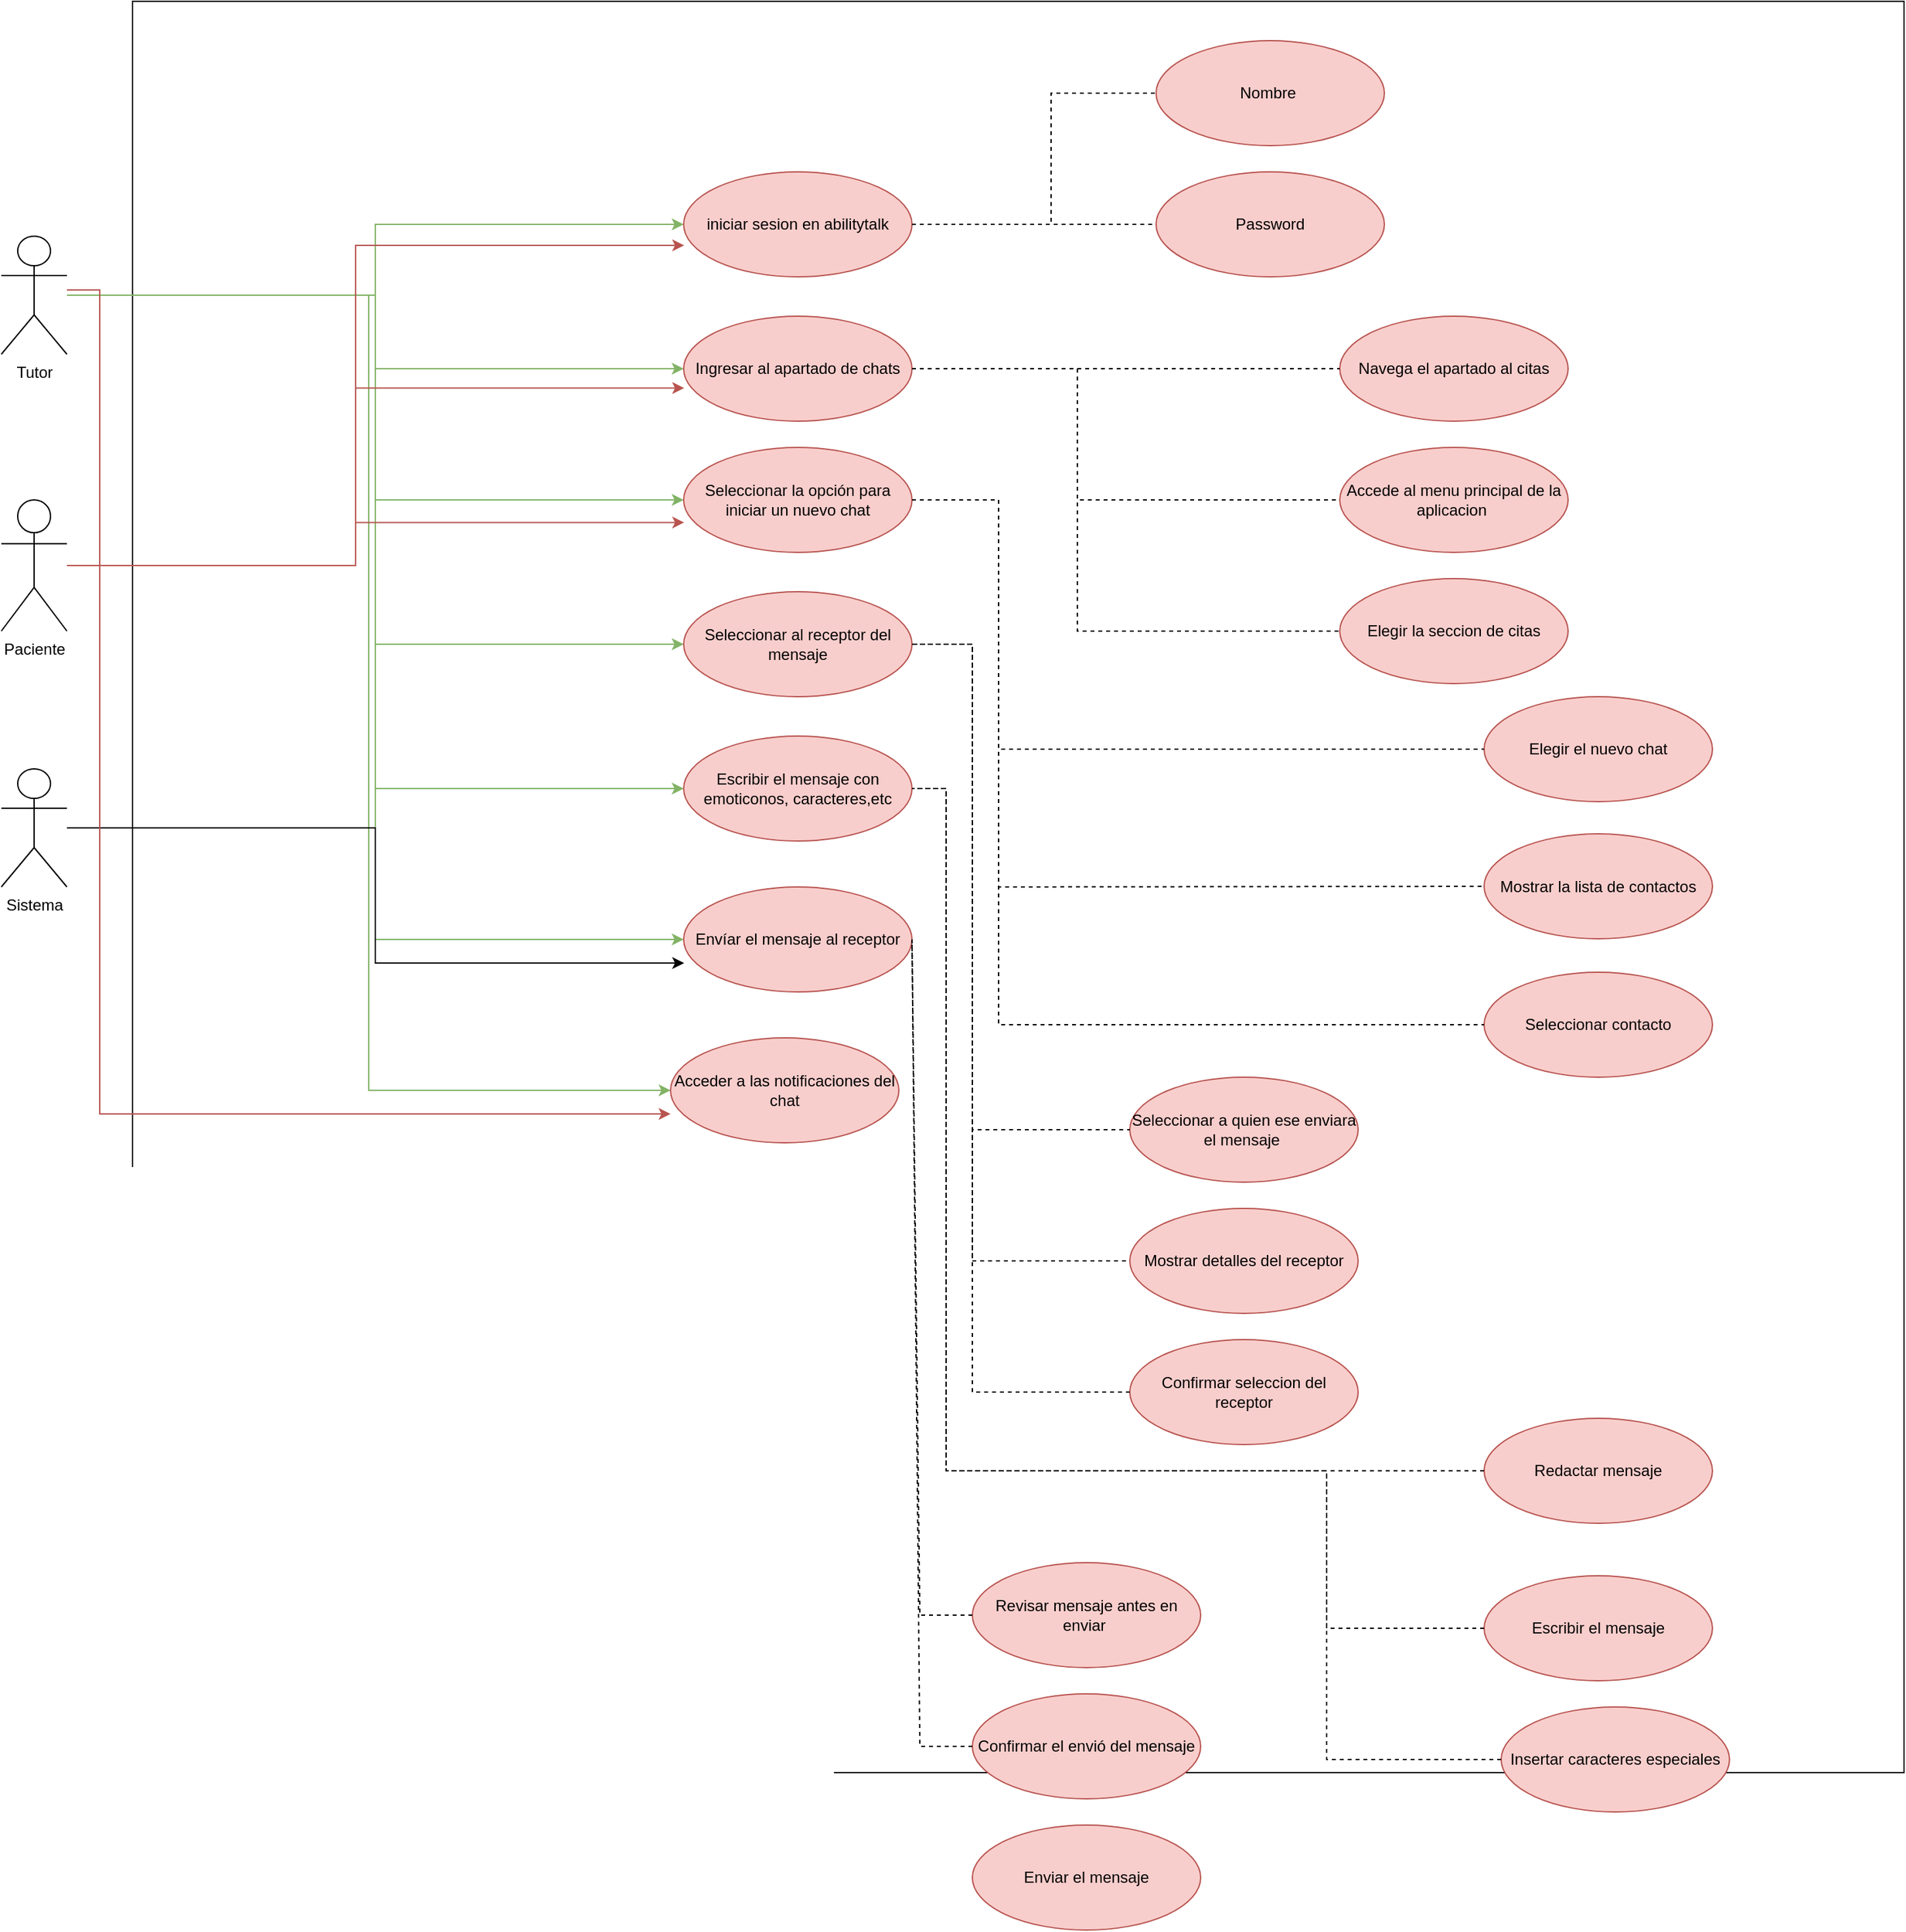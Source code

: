 <mxfile version="24.4.4" type="github">
  <diagram name="Página-1" id="CWgbCGPUpLPmtxGDH2ti">
    <mxGraphModel dx="1200" dy="1883" grid="1" gridSize="10" guides="1" tooltips="1" connect="1" arrows="1" fold="1" page="1" pageScale="1" pageWidth="827" pageHeight="1169" math="0" shadow="0">
      <root>
        <mxCell id="0" />
        <mxCell id="1" parent="0" />
        <mxCell id="JrbaMxCT-diLNAGKBusH-41" value="&lt;span style=&quot;color: rgba(0, 0, 0, 0); font-family: monospace; font-size: 0px; text-align: start; text-wrap: nowrap;&quot;&gt;%3CmxGraphModel%3E%3Croot%3E%3CmxCell%20id%3D%220%22%2F%3E%3CmxCell%20id%3D%221%22%20parent%3D%220%22%2F%3E%3CmxCell%20id%3D%222%22%20value%3D%22Mostrar%20detalles%20del%20receptor%22%20style%3D%22ellipse%3BwhiteSpace%3Dwrap%3Bhtml%3D1%3BfillColor%3D%23f8cecc%3BstrokeColor%3D%23b85450%3B%22%20vertex%3D%221%22%20parent%3D%221%22%3E%3CmxGeometry%20x%3D%221706%22%20y%3D%22840%22%20width%3D%22174%22%20height%3D%2280%22%20as%3D%22geometry%22%2F%3E%3C%2FmxCell%3E%3C%2Froot%3E%3C%2FmxGraphModel%3E&lt;/span&gt;" style="whiteSpace=wrap;html=1;aspect=fixed;" vertex="1" parent="1">
          <mxGeometry x="850" y="-90" width="1350" height="1350" as="geometry" />
        </mxCell>
        <mxCell id="JrbaMxCT-diLNAGKBusH-72" style="edgeStyle=orthogonalEdgeStyle;rounded=0;orthogonalLoop=1;jettySize=auto;html=1;fillColor=#d5e8d4;strokeColor=#82b366;" edge="1" parent="1" source="JrbaMxCT-diLNAGKBusH-42" target="JrbaMxCT-diLNAGKBusH-51">
          <mxGeometry relative="1" as="geometry" />
        </mxCell>
        <mxCell id="JrbaMxCT-diLNAGKBusH-73" style="edgeStyle=orthogonalEdgeStyle;rounded=0;orthogonalLoop=1;jettySize=auto;html=1;entryX=0;entryY=0.5;entryDx=0;entryDy=0;fillColor=#d5e8d4;strokeColor=#82b366;" edge="1" parent="1" source="JrbaMxCT-diLNAGKBusH-42" target="JrbaMxCT-diLNAGKBusH-52">
          <mxGeometry relative="1" as="geometry" />
        </mxCell>
        <mxCell id="JrbaMxCT-diLNAGKBusH-74" style="edgeStyle=orthogonalEdgeStyle;rounded=0;orthogonalLoop=1;jettySize=auto;html=1;entryX=0;entryY=0.5;entryDx=0;entryDy=0;fillColor=#d5e8d4;strokeColor=#82b366;" edge="1" parent="1" source="JrbaMxCT-diLNAGKBusH-42" target="JrbaMxCT-diLNAGKBusH-53">
          <mxGeometry relative="1" as="geometry" />
        </mxCell>
        <mxCell id="JrbaMxCT-diLNAGKBusH-76" style="edgeStyle=orthogonalEdgeStyle;rounded=0;orthogonalLoop=1;jettySize=auto;html=1;entryX=0;entryY=0.5;entryDx=0;entryDy=0;fillColor=#d5e8d4;strokeColor=#82b366;" edge="1" parent="1" source="JrbaMxCT-diLNAGKBusH-42" target="JrbaMxCT-diLNAGKBusH-54">
          <mxGeometry relative="1" as="geometry" />
        </mxCell>
        <mxCell id="JrbaMxCT-diLNAGKBusH-77" style="edgeStyle=orthogonalEdgeStyle;rounded=0;orthogonalLoop=1;jettySize=auto;html=1;entryX=0;entryY=0.5;entryDx=0;entryDy=0;fillColor=#d5e8d4;strokeColor=#82b366;" edge="1" parent="1" source="JrbaMxCT-diLNAGKBusH-42" target="JrbaMxCT-diLNAGKBusH-55">
          <mxGeometry relative="1" as="geometry" />
        </mxCell>
        <mxCell id="JrbaMxCT-diLNAGKBusH-78" style="edgeStyle=orthogonalEdgeStyle;rounded=0;orthogonalLoop=1;jettySize=auto;html=1;entryX=0;entryY=0.5;entryDx=0;entryDy=0;fillColor=#d5e8d4;strokeColor=#82b366;" edge="1" parent="1" source="JrbaMxCT-diLNAGKBusH-42" target="JrbaMxCT-diLNAGKBusH-56">
          <mxGeometry relative="1" as="geometry" />
        </mxCell>
        <mxCell id="JrbaMxCT-diLNAGKBusH-80" style="edgeStyle=orthogonalEdgeStyle;rounded=0;orthogonalLoop=1;jettySize=auto;html=1;entryX=0;entryY=0.5;entryDx=0;entryDy=0;fillColor=#d5e8d4;strokeColor=#82b366;" edge="1" parent="1" source="JrbaMxCT-diLNAGKBusH-42" target="JrbaMxCT-diLNAGKBusH-57">
          <mxGeometry relative="1" as="geometry" />
        </mxCell>
        <mxCell id="JrbaMxCT-diLNAGKBusH-42" value="Tutor&lt;div&gt;&lt;br&gt;&lt;/div&gt;" style="shape=umlActor;verticalLabelPosition=bottom;verticalAlign=top;html=1;outlineConnect=0;" vertex="1" parent="1">
          <mxGeometry x="750" y="89" width="50" height="90" as="geometry" />
        </mxCell>
        <mxCell id="JrbaMxCT-diLNAGKBusH-51" value="iniciar sesion en abilitytalk" style="ellipse;whiteSpace=wrap;html=1;fillColor=#f8cecc;strokeColor=#b85450;" vertex="1" parent="1">
          <mxGeometry x="1270" y="40" width="174" height="80" as="geometry" />
        </mxCell>
        <mxCell id="JrbaMxCT-diLNAGKBusH-52" value="Ingresar al apartado de chats" style="ellipse;whiteSpace=wrap;html=1;fillColor=#f8cecc;strokeColor=#b85450;" vertex="1" parent="1">
          <mxGeometry x="1270" y="150" width="174" height="80" as="geometry" />
        </mxCell>
        <mxCell id="JrbaMxCT-diLNAGKBusH-53" value="Seleccionar la opción para iniciar un nuevo chat" style="ellipse;whiteSpace=wrap;html=1;fillColor=#f8cecc;strokeColor=#b85450;" vertex="1" parent="1">
          <mxGeometry x="1270" y="250" width="174" height="80" as="geometry" />
        </mxCell>
        <mxCell id="JrbaMxCT-diLNAGKBusH-54" value="Seleccionar al receptor del mensaje" style="ellipse;whiteSpace=wrap;html=1;fillColor=#f8cecc;strokeColor=#b85450;" vertex="1" parent="1">
          <mxGeometry x="1270" y="360" width="174" height="80" as="geometry" />
        </mxCell>
        <mxCell id="JrbaMxCT-diLNAGKBusH-55" value="Escribir el mensaje con emoticonos, caracteres,etc" style="ellipse;whiteSpace=wrap;html=1;fillColor=#f8cecc;strokeColor=#b85450;" vertex="1" parent="1">
          <mxGeometry x="1270" y="470" width="174" height="80" as="geometry" />
        </mxCell>
        <mxCell id="JrbaMxCT-diLNAGKBusH-56" value="Envíar el mensaje al receptor" style="ellipse;whiteSpace=wrap;html=1;fillColor=#f8cecc;strokeColor=#b85450;" vertex="1" parent="1">
          <mxGeometry x="1270" y="585" width="174" height="80" as="geometry" />
        </mxCell>
        <mxCell id="JrbaMxCT-diLNAGKBusH-57" value="Acceder a las notificaciones del chat" style="ellipse;whiteSpace=wrap;html=1;fillColor=#f8cecc;strokeColor=#b85450;" vertex="1" parent="1">
          <mxGeometry x="1260" y="700" width="174" height="80" as="geometry" />
        </mxCell>
        <mxCell id="JrbaMxCT-diLNAGKBusH-59" value="Paciente&lt;div&gt;&lt;br&gt;&lt;/div&gt;" style="shape=umlActor;verticalLabelPosition=bottom;verticalAlign=top;html=1;outlineConnect=0;" vertex="1" parent="1">
          <mxGeometry x="750" y="290" width="50" height="100" as="geometry" />
        </mxCell>
        <mxCell id="JrbaMxCT-diLNAGKBusH-85" style="edgeStyle=orthogonalEdgeStyle;rounded=0;orthogonalLoop=1;jettySize=auto;html=1;entryX=0.002;entryY=0.7;entryDx=0;entryDy=0;entryPerimeter=0;fillColor=#f8cecc;strokeColor=#b85450;" edge="1" parent="1" source="JrbaMxCT-diLNAGKBusH-59" target="JrbaMxCT-diLNAGKBusH-51">
          <mxGeometry relative="1" as="geometry">
            <Array as="points">
              <mxPoint x="1020" y="340" />
              <mxPoint x="1020" y="96" />
            </Array>
          </mxGeometry>
        </mxCell>
        <mxCell id="JrbaMxCT-diLNAGKBusH-86" style="edgeStyle=orthogonalEdgeStyle;rounded=0;orthogonalLoop=1;jettySize=auto;html=1;entryX=0.002;entryY=0.685;entryDx=0;entryDy=0;entryPerimeter=0;fillColor=#f8cecc;strokeColor=#b85450;" edge="1" parent="1" source="JrbaMxCT-diLNAGKBusH-59" target="JrbaMxCT-diLNAGKBusH-52">
          <mxGeometry relative="1" as="geometry">
            <Array as="points">
              <mxPoint x="1020" y="340" />
              <mxPoint x="1020" y="205" />
            </Array>
          </mxGeometry>
        </mxCell>
        <mxCell id="JrbaMxCT-diLNAGKBusH-87" style="edgeStyle=orthogonalEdgeStyle;rounded=0;orthogonalLoop=1;jettySize=auto;html=1;entryX=0.002;entryY=0.715;entryDx=0;entryDy=0;entryPerimeter=0;fillColor=#f8cecc;strokeColor=#b85450;" edge="1" parent="1" source="JrbaMxCT-diLNAGKBusH-59" target="JrbaMxCT-diLNAGKBusH-53">
          <mxGeometry relative="1" as="geometry">
            <Array as="points">
              <mxPoint x="1020" y="340" />
              <mxPoint x="1020" y="307" />
            </Array>
          </mxGeometry>
        </mxCell>
        <mxCell id="JrbaMxCT-diLNAGKBusH-90" value="&lt;div&gt;Sistema&lt;/div&gt;&lt;div&gt;&lt;br&gt;&lt;/div&gt;" style="shape=umlActor;verticalLabelPosition=bottom;verticalAlign=top;html=1;outlineConnect=0;" vertex="1" parent="1">
          <mxGeometry x="750" y="495" width="50" height="90" as="geometry" />
        </mxCell>
        <mxCell id="JrbaMxCT-diLNAGKBusH-91" style="edgeStyle=orthogonalEdgeStyle;rounded=0;orthogonalLoop=1;jettySize=auto;html=1;entryX=0.002;entryY=0.725;entryDx=0;entryDy=0;entryPerimeter=0;" edge="1" parent="1" source="JrbaMxCT-diLNAGKBusH-90" target="JrbaMxCT-diLNAGKBusH-56">
          <mxGeometry relative="1" as="geometry" />
        </mxCell>
        <mxCell id="JrbaMxCT-diLNAGKBusH-97" value="Nombre&amp;nbsp;" style="ellipse;whiteSpace=wrap;html=1;fillColor=#f8cecc;strokeColor=#b85450;" vertex="1" parent="1">
          <mxGeometry x="1630" y="-60" width="174" height="80" as="geometry" />
        </mxCell>
        <mxCell id="JrbaMxCT-diLNAGKBusH-98" value="Password" style="ellipse;whiteSpace=wrap;html=1;fillColor=#f8cecc;strokeColor=#b85450;" vertex="1" parent="1">
          <mxGeometry x="1630" y="40" width="174" height="80" as="geometry" />
        </mxCell>
        <mxCell id="JrbaMxCT-diLNAGKBusH-99" value="" style="endArrow=none;dashed=1;html=1;rounded=0;exitX=1;exitY=0.5;exitDx=0;exitDy=0;" edge="1" parent="1" source="JrbaMxCT-diLNAGKBusH-51" target="JrbaMxCT-diLNAGKBusH-97">
          <mxGeometry width="50" height="50" relative="1" as="geometry">
            <mxPoint x="1480" y="90" as="sourcePoint" />
            <mxPoint x="1530" y="40" as="targetPoint" />
            <Array as="points">
              <mxPoint x="1550" y="80" />
              <mxPoint x="1550" y="-20" />
              <mxPoint x="1630" y="-20" />
            </Array>
          </mxGeometry>
        </mxCell>
        <mxCell id="JrbaMxCT-diLNAGKBusH-102" value="" style="endArrow=none;dashed=1;html=1;rounded=0;exitX=1;exitY=0.5;exitDx=0;exitDy=0;entryX=0;entryY=0.5;entryDx=0;entryDy=0;" edge="1" parent="1" source="JrbaMxCT-diLNAGKBusH-51" target="JrbaMxCT-diLNAGKBusH-98">
          <mxGeometry width="50" height="50" relative="1" as="geometry">
            <mxPoint x="1560" y="160" as="sourcePoint" />
            <mxPoint x="1610" y="110" as="targetPoint" />
          </mxGeometry>
        </mxCell>
        <mxCell id="JrbaMxCT-diLNAGKBusH-103" value="Navega el apartado al citas" style="ellipse;whiteSpace=wrap;html=1;fillColor=#f8cecc;strokeColor=#b85450;" vertex="1" parent="1">
          <mxGeometry x="1770" y="150" width="174" height="80" as="geometry" />
        </mxCell>
        <mxCell id="JrbaMxCT-diLNAGKBusH-104" value="Accede al menu principal de la aplicacion&amp;nbsp;" style="ellipse;whiteSpace=wrap;html=1;fillColor=#f8cecc;strokeColor=#b85450;" vertex="1" parent="1">
          <mxGeometry x="1770" y="250" width="174" height="80" as="geometry" />
        </mxCell>
        <mxCell id="JrbaMxCT-diLNAGKBusH-105" value="" style="endArrow=none;dashed=1;html=1;rounded=0;exitX=1;exitY=0.5;exitDx=0;exitDy=0;entryX=0;entryY=0.5;entryDx=0;entryDy=0;" edge="1" parent="1" source="JrbaMxCT-diLNAGKBusH-52" target="JrbaMxCT-diLNAGKBusH-103">
          <mxGeometry width="50" height="50" relative="1" as="geometry">
            <mxPoint x="1540" y="260" as="sourcePoint" />
            <mxPoint x="1590" y="210" as="targetPoint" />
          </mxGeometry>
        </mxCell>
        <mxCell id="JrbaMxCT-diLNAGKBusH-106" value="" style="endArrow=none;dashed=1;html=1;rounded=0;exitX=1;exitY=0.5;exitDx=0;exitDy=0;entryX=0;entryY=0.5;entryDx=0;entryDy=0;" edge="1" parent="1" source="JrbaMxCT-diLNAGKBusH-52" target="JrbaMxCT-diLNAGKBusH-104">
          <mxGeometry width="50" height="50" relative="1" as="geometry">
            <mxPoint x="1570" y="320" as="sourcePoint" />
            <mxPoint x="1620" y="270" as="targetPoint" />
            <Array as="points">
              <mxPoint x="1570" y="190" />
              <mxPoint x="1570" y="290" />
            </Array>
          </mxGeometry>
        </mxCell>
        <mxCell id="JrbaMxCT-diLNAGKBusH-107" value="Mostrar la lista de contactos" style="ellipse;whiteSpace=wrap;html=1;fillColor=#f8cecc;strokeColor=#b85450;" vertex="1" parent="1">
          <mxGeometry x="1880" y="544.5" width="174" height="80" as="geometry" />
        </mxCell>
        <mxCell id="JrbaMxCT-diLNAGKBusH-108" value="Elegir el nuevo chat" style="ellipse;whiteSpace=wrap;html=1;fillColor=#f8cecc;strokeColor=#b85450;" vertex="1" parent="1">
          <mxGeometry x="1880" y="440" width="174" height="80" as="geometry" />
        </mxCell>
        <mxCell id="JrbaMxCT-diLNAGKBusH-109" value="Elegir la seccion de citas" style="ellipse;whiteSpace=wrap;html=1;fillColor=#f8cecc;strokeColor=#b85450;" vertex="1" parent="1">
          <mxGeometry x="1770" y="350" width="174" height="80" as="geometry" />
        </mxCell>
        <mxCell id="JrbaMxCT-diLNAGKBusH-110" value="" style="endArrow=none;dashed=1;html=1;rounded=0;exitX=1;exitY=0.5;exitDx=0;exitDy=0;entryX=0;entryY=0.5;entryDx=0;entryDy=0;" edge="1" parent="1" source="JrbaMxCT-diLNAGKBusH-52" target="JrbaMxCT-diLNAGKBusH-109">
          <mxGeometry width="50" height="50" relative="1" as="geometry">
            <mxPoint x="1620" y="410" as="sourcePoint" />
            <mxPoint x="1650" y="370" as="targetPoint" />
            <Array as="points">
              <mxPoint x="1570" y="190" />
              <mxPoint x="1570" y="290" />
              <mxPoint x="1570" y="390" />
            </Array>
          </mxGeometry>
        </mxCell>
        <mxCell id="JrbaMxCT-diLNAGKBusH-112" style="edgeStyle=orthogonalEdgeStyle;rounded=0;orthogonalLoop=1;jettySize=auto;html=1;fillColor=#f8cecc;strokeColor=#b85450;" edge="1" parent="1">
          <mxGeometry relative="1" as="geometry">
            <mxPoint x="800" y="130" as="sourcePoint" />
            <mxPoint x="1260" y="758" as="targetPoint" />
            <Array as="points">
              <mxPoint x="825" y="130" />
              <mxPoint x="825" y="758" />
            </Array>
          </mxGeometry>
        </mxCell>
        <mxCell id="JrbaMxCT-diLNAGKBusH-116" value="Seleccionar contacto" style="ellipse;whiteSpace=wrap;html=1;fillColor=#f8cecc;strokeColor=#b85450;" vertex="1" parent="1">
          <mxGeometry x="1880" y="650" width="174" height="80" as="geometry" />
        </mxCell>
        <mxCell id="JrbaMxCT-diLNAGKBusH-117" value="" style="endArrow=none;dashed=1;html=1;rounded=0;exitX=1;exitY=0.5;exitDx=0;exitDy=0;entryX=0;entryY=0.5;entryDx=0;entryDy=0;" edge="1" parent="1" source="JrbaMxCT-diLNAGKBusH-53" target="JrbaMxCT-diLNAGKBusH-108">
          <mxGeometry width="50" height="50" relative="1" as="geometry">
            <mxPoint x="1660" y="540" as="sourcePoint" />
            <mxPoint x="1710" y="490" as="targetPoint" />
            <Array as="points">
              <mxPoint x="1510" y="290" />
              <mxPoint x="1510" y="480" />
            </Array>
          </mxGeometry>
        </mxCell>
        <mxCell id="JrbaMxCT-diLNAGKBusH-118" value="" style="endArrow=none;dashed=1;html=1;rounded=0;exitX=1;exitY=0.5;exitDx=0;exitDy=0;entryX=0;entryY=0.5;entryDx=0;entryDy=0;" edge="1" parent="1" source="JrbaMxCT-diLNAGKBusH-53" target="JrbaMxCT-diLNAGKBusH-107">
          <mxGeometry width="50" height="50" relative="1" as="geometry">
            <mxPoint x="1660" y="590" as="sourcePoint" />
            <mxPoint x="1710" y="540" as="targetPoint" />
            <Array as="points">
              <mxPoint x="1510" y="290" />
              <mxPoint x="1510" y="585" />
            </Array>
          </mxGeometry>
        </mxCell>
        <mxCell id="JrbaMxCT-diLNAGKBusH-119" value="" style="endArrow=none;dashed=1;html=1;rounded=0;exitX=1;exitY=0.5;exitDx=0;exitDy=0;entryX=0;entryY=0.5;entryDx=0;entryDy=0;" edge="1" parent="1" source="JrbaMxCT-diLNAGKBusH-53" target="JrbaMxCT-diLNAGKBusH-116">
          <mxGeometry width="50" height="50" relative="1" as="geometry">
            <mxPoint x="1640" y="720" as="sourcePoint" />
            <mxPoint x="1690" y="670" as="targetPoint" />
            <Array as="points">
              <mxPoint x="1510" y="290" />
              <mxPoint x="1510" y="690" />
            </Array>
          </mxGeometry>
        </mxCell>
        <mxCell id="JrbaMxCT-diLNAGKBusH-120" style="edgeStyle=orthogonalEdgeStyle;rounded=0;orthogonalLoop=1;jettySize=auto;html=1;exitX=0.5;exitY=1;exitDx=0;exitDy=0;" edge="1" parent="1" source="JrbaMxCT-diLNAGKBusH-41" target="JrbaMxCT-diLNAGKBusH-41">
          <mxGeometry relative="1" as="geometry" />
        </mxCell>
        <mxCell id="JrbaMxCT-diLNAGKBusH-122" value="Seleccionar a quien ese enviara el mensaje&amp;nbsp;" style="ellipse;whiteSpace=wrap;html=1;fillColor=#f8cecc;strokeColor=#b85450;" vertex="1" parent="1">
          <mxGeometry x="1610" y="730" width="174" height="80" as="geometry" />
        </mxCell>
        <mxCell id="JrbaMxCT-diLNAGKBusH-123" value="Mostrar detalles del receptor" style="ellipse;whiteSpace=wrap;html=1;fillColor=#f8cecc;strokeColor=#b85450;" vertex="1" parent="1">
          <mxGeometry x="1610" y="830" width="174" height="80" as="geometry" />
        </mxCell>
        <mxCell id="JrbaMxCT-diLNAGKBusH-124" value="Confirmar seleccion del receptor" style="ellipse;whiteSpace=wrap;html=1;fillColor=#f8cecc;strokeColor=#b85450;" vertex="1" parent="1">
          <mxGeometry x="1610" y="930" width="174" height="80" as="geometry" />
        </mxCell>
        <mxCell id="JrbaMxCT-diLNAGKBusH-125" value="" style="endArrow=none;dashed=1;html=1;rounded=0;exitX=1;exitY=0.5;exitDx=0;exitDy=0;entryX=0;entryY=0.5;entryDx=0;entryDy=0;" edge="1" parent="1" source="JrbaMxCT-diLNAGKBusH-54" target="JrbaMxCT-diLNAGKBusH-122">
          <mxGeometry width="50" height="50" relative="1" as="geometry">
            <mxPoint x="1600" y="850" as="sourcePoint" />
            <mxPoint x="1650" y="800" as="targetPoint" />
            <Array as="points">
              <mxPoint x="1490" y="400" />
              <mxPoint x="1490" y="770" />
            </Array>
          </mxGeometry>
        </mxCell>
        <mxCell id="JrbaMxCT-diLNAGKBusH-127" value="" style="endArrow=none;dashed=1;html=1;rounded=0;entryX=0;entryY=0.5;entryDx=0;entryDy=0;exitX=1;exitY=0.5;exitDx=0;exitDy=0;" edge="1" parent="1" source="JrbaMxCT-diLNAGKBusH-54" target="JrbaMxCT-diLNAGKBusH-123">
          <mxGeometry width="50" height="50" relative="1" as="geometry">
            <mxPoint x="1450" y="860" as="sourcePoint" />
            <mxPoint x="1500" y="810" as="targetPoint" />
            <Array as="points">
              <mxPoint x="1490" y="400" />
              <mxPoint x="1490" y="870" />
            </Array>
          </mxGeometry>
        </mxCell>
        <mxCell id="JrbaMxCT-diLNAGKBusH-129" value="" style="endArrow=none;dashed=1;html=1;rounded=0;entryX=1;entryY=0.5;entryDx=0;entryDy=0;exitX=0;exitY=0.5;exitDx=0;exitDy=0;" edge="1" parent="1" source="JrbaMxCT-diLNAGKBusH-124" target="JrbaMxCT-diLNAGKBusH-54">
          <mxGeometry width="50" height="50" relative="1" as="geometry">
            <mxPoint x="1480.002" y="1040" as="sourcePoint" />
            <mxPoint x="1518.03" y="740" as="targetPoint" />
            <Array as="points">
              <mxPoint x="1490" y="970" />
              <mxPoint x="1490" y="940" />
              <mxPoint x="1490" y="400" />
            </Array>
          </mxGeometry>
        </mxCell>
        <mxCell id="JrbaMxCT-diLNAGKBusH-130" value="Redactar mensaje" style="ellipse;whiteSpace=wrap;html=1;fillColor=#f8cecc;strokeColor=#b85450;" vertex="1" parent="1">
          <mxGeometry x="1880" y="990" width="174" height="80" as="geometry" />
        </mxCell>
        <mxCell id="JrbaMxCT-diLNAGKBusH-131" value="Escribir el mensaje" style="ellipse;whiteSpace=wrap;html=1;fillColor=#f8cecc;strokeColor=#b85450;" vertex="1" parent="1">
          <mxGeometry x="1880" y="1110" width="174" height="80" as="geometry" />
        </mxCell>
        <mxCell id="JrbaMxCT-diLNAGKBusH-132" value="Insertar caracteres especiales" style="ellipse;whiteSpace=wrap;html=1;fillColor=#f8cecc;strokeColor=#b85450;" vertex="1" parent="1">
          <mxGeometry x="1893" y="1210" width="174" height="80" as="geometry" />
        </mxCell>
        <mxCell id="JrbaMxCT-diLNAGKBusH-136" value="" style="endArrow=none;dashed=1;html=1;rounded=0;exitX=0;exitY=0.5;exitDx=0;exitDy=0;entryX=1;entryY=0.5;entryDx=0;entryDy=0;" edge="1" parent="1" source="JrbaMxCT-diLNAGKBusH-130" target="JrbaMxCT-diLNAGKBusH-55">
          <mxGeometry width="50" height="50" relative="1" as="geometry">
            <mxPoint x="1899" y="1050" as="sourcePoint" />
            <mxPoint x="1470" y="540" as="targetPoint" />
            <Array as="points">
              <mxPoint x="1470" y="1030" />
              <mxPoint x="1470" y="510" />
            </Array>
          </mxGeometry>
        </mxCell>
        <mxCell id="JrbaMxCT-diLNAGKBusH-139" value="" style="endArrow=none;dashed=1;html=1;rounded=0;entryX=1;entryY=0.5;entryDx=0;entryDy=0;exitX=0;exitY=0.5;exitDx=0;exitDy=0;" edge="1" parent="1" source="JrbaMxCT-diLNAGKBusH-131" target="JrbaMxCT-diLNAGKBusH-55">
          <mxGeometry width="50" height="50" relative="1" as="geometry">
            <mxPoint x="1680" y="800" as="sourcePoint" />
            <mxPoint x="1730" y="750" as="targetPoint" />
            <Array as="points">
              <mxPoint x="1760" y="1150" />
              <mxPoint x="1760" y="1030" />
              <mxPoint x="1470" y="1030" />
              <mxPoint x="1470" y="510" />
            </Array>
          </mxGeometry>
        </mxCell>
        <mxCell id="JrbaMxCT-diLNAGKBusH-140" value="" style="endArrow=none;dashed=1;html=1;rounded=0;entryX=1;entryY=0.5;entryDx=0;entryDy=0;exitX=0;exitY=0.5;exitDx=0;exitDy=0;" edge="1" parent="1" source="JrbaMxCT-diLNAGKBusH-132" target="JrbaMxCT-diLNAGKBusH-55">
          <mxGeometry width="50" height="50" relative="1" as="geometry">
            <mxPoint x="1350" y="1110" as="sourcePoint" />
            <mxPoint x="1400" y="1060" as="targetPoint" />
            <Array as="points">
              <mxPoint x="1760" y="1250" />
              <mxPoint x="1760" y="1030" />
              <mxPoint x="1470" y="1030" />
              <mxPoint x="1470" y="510" />
            </Array>
          </mxGeometry>
        </mxCell>
        <mxCell id="JrbaMxCT-diLNAGKBusH-142" value="Revisar mensaje antes en enviar&amp;nbsp;" style="ellipse;whiteSpace=wrap;html=1;fillColor=#f8cecc;strokeColor=#b85450;" vertex="1" parent="1">
          <mxGeometry x="1490" y="1100" width="174" height="80" as="geometry" />
        </mxCell>
        <mxCell id="JrbaMxCT-diLNAGKBusH-143" value="Confirmar el envió del mensaje" style="ellipse;whiteSpace=wrap;html=1;fillColor=#f8cecc;strokeColor=#b85450;" vertex="1" parent="1">
          <mxGeometry x="1490" y="1200" width="174" height="80" as="geometry" />
        </mxCell>
        <mxCell id="JrbaMxCT-diLNAGKBusH-144" value="Enviar el mensaje" style="ellipse;whiteSpace=wrap;html=1;fillColor=#f8cecc;strokeColor=#b85450;" vertex="1" parent="1">
          <mxGeometry x="1490" y="1300" width="174" height="80" as="geometry" />
        </mxCell>
        <mxCell id="JrbaMxCT-diLNAGKBusH-145" value="" style="endArrow=none;dashed=1;html=1;rounded=0;entryX=1;entryY=0.5;entryDx=0;entryDy=0;exitX=0;exitY=0.5;exitDx=0;exitDy=0;" edge="1" parent="1" source="JrbaMxCT-diLNAGKBusH-142" target="JrbaMxCT-diLNAGKBusH-56">
          <mxGeometry width="50" height="50" relative="1" as="geometry">
            <mxPoint x="1480" y="760" as="sourcePoint" />
            <mxPoint x="1530" y="710" as="targetPoint" />
            <Array as="points">
              <mxPoint x="1450" y="1140" />
            </Array>
          </mxGeometry>
        </mxCell>
        <mxCell id="JrbaMxCT-diLNAGKBusH-146" value="" style="endArrow=none;dashed=1;html=1;rounded=0;entryX=1;entryY=0.5;entryDx=0;entryDy=0;exitX=0;exitY=0.5;exitDx=0;exitDy=0;" edge="1" parent="1" source="JrbaMxCT-diLNAGKBusH-143" target="JrbaMxCT-diLNAGKBusH-56">
          <mxGeometry width="50" height="50" relative="1" as="geometry">
            <mxPoint x="1320" y="980" as="sourcePoint" />
            <mxPoint x="1370" y="930" as="targetPoint" />
            <Array as="points">
              <mxPoint x="1450" y="1240" />
            </Array>
          </mxGeometry>
        </mxCell>
      </root>
    </mxGraphModel>
  </diagram>
</mxfile>
